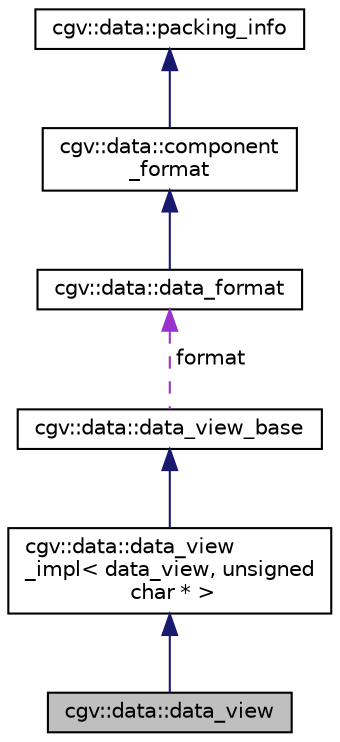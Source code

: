 digraph "cgv::data::data_view"
{
  bgcolor="transparent";
  edge [fontname="Helvetica",fontsize="10",labelfontname="Helvetica",labelfontsize="10"];
  node [fontname="Helvetica",fontsize="10",shape=record];
  Node1 [label="cgv::data::data_view",height=0.2,width=0.4,color="black", fillcolor="grey75", style="filled", fontcolor="black"];
  Node2 -> Node1 [dir="back",color="midnightblue",fontsize="10",style="solid",fontname="Helvetica"];
  Node2 [label="cgv::data::data_view\l_impl\< data_view, unsigned\l char * \>",height=0.2,width=0.4,color="black",URL="$a00069.html"];
  Node3 -> Node2 [dir="back",color="midnightblue",fontsize="10",style="solid",fontname="Helvetica"];
  Node3 [label="cgv::data::data_view_base",height=0.2,width=0.4,color="black",URL="$a00068.html"];
  Node4 -> Node3 [dir="back",color="darkorchid3",fontsize="10",style="dashed",label=" format" ,fontname="Helvetica"];
  Node4 [label="cgv::data::data_format",height=0.2,width=0.4,color="black",URL="$a00066.html"];
  Node5 -> Node4 [dir="back",color="midnightblue",fontsize="10",style="solid",fontname="Helvetica"];
  Node5 [label="cgv::data::component\l_format",height=0.2,width=0.4,color="black",URL="$a00064.html"];
  Node6 -> Node5 [dir="back",color="midnightblue",fontsize="10",style="solid",fontname="Helvetica"];
  Node6 [label="cgv::data::packing_info",height=0.2,width=0.4,color="black",URL="$a00073.html"];
}
